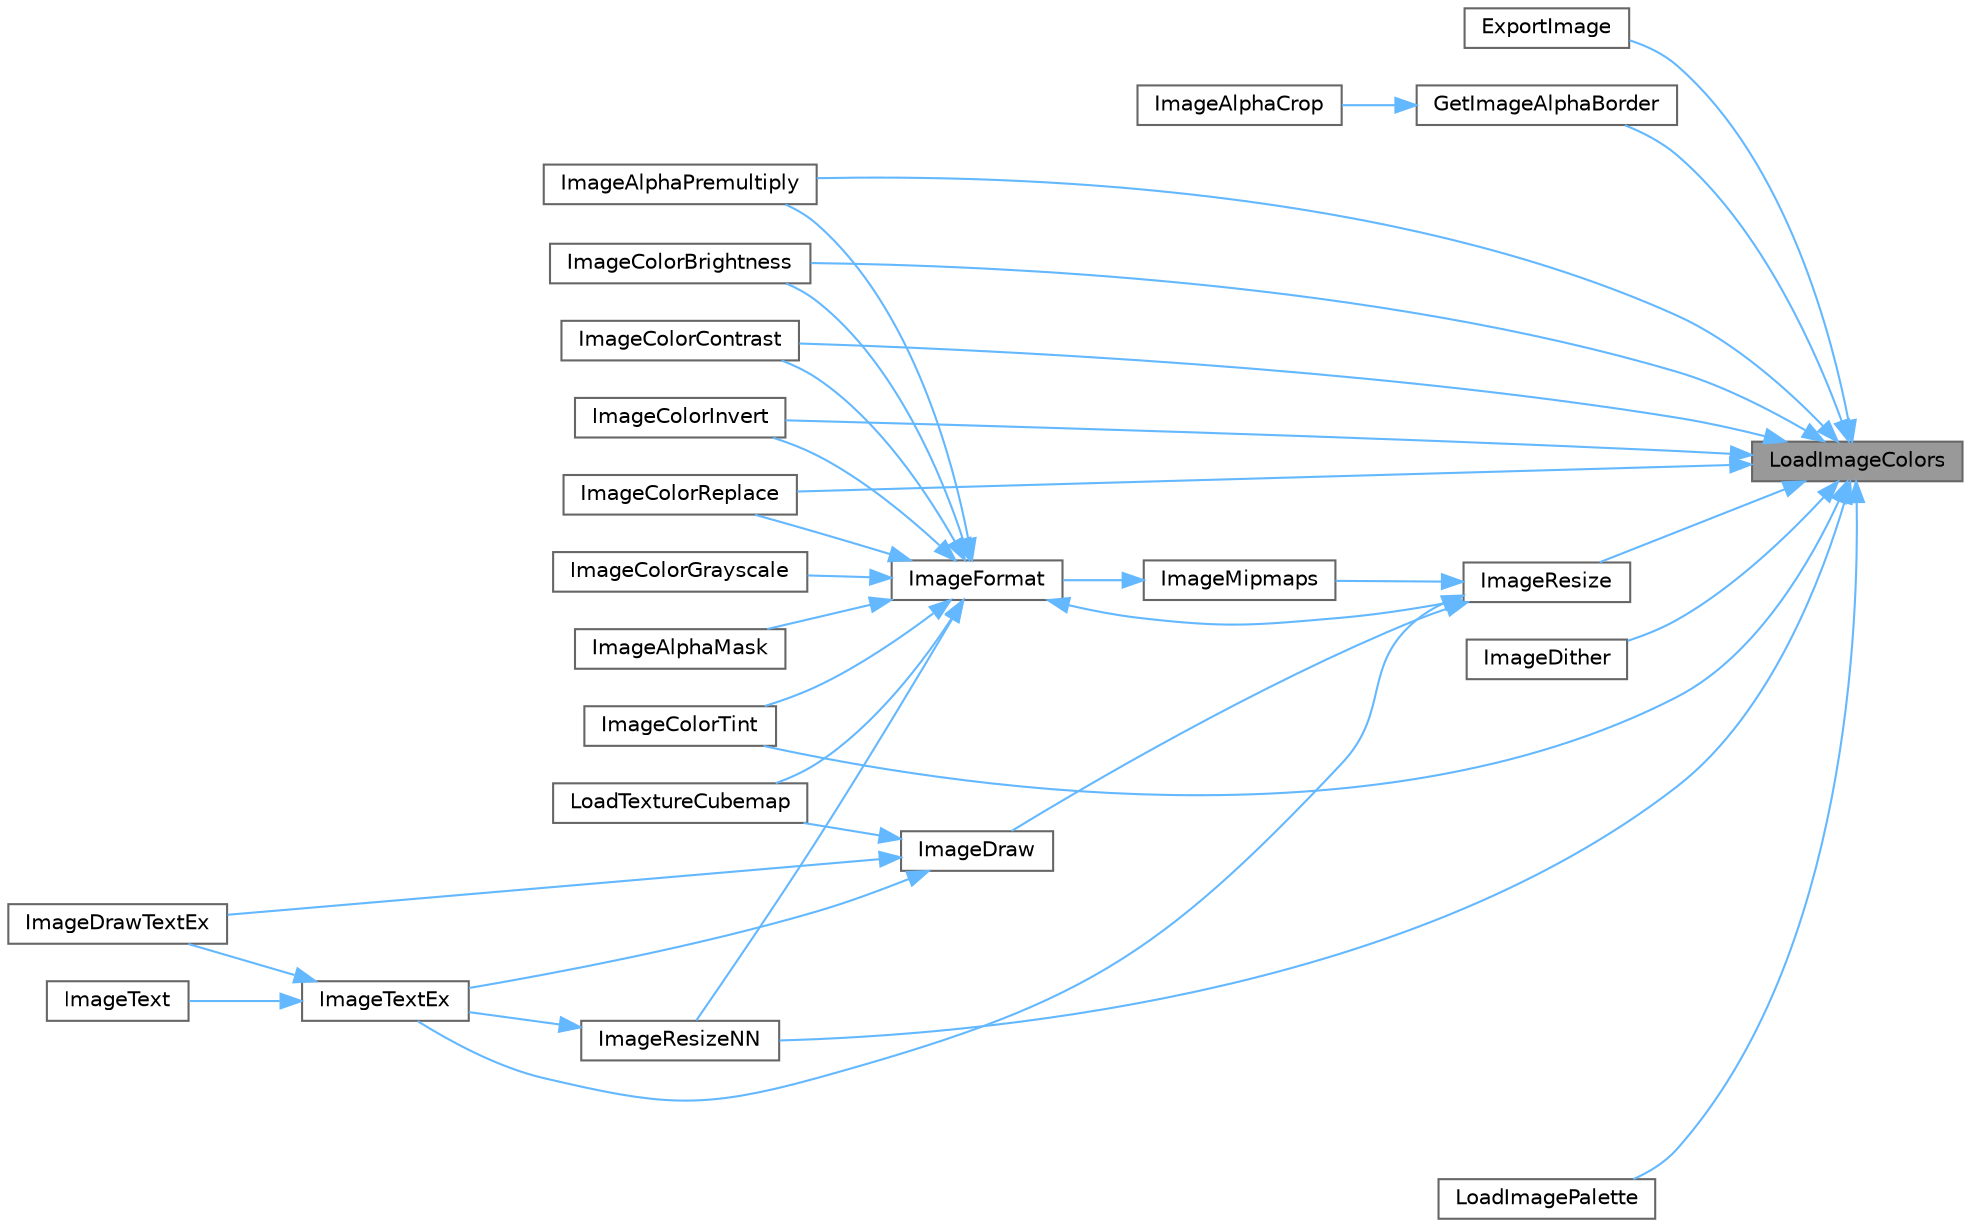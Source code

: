 digraph "LoadImageColors"
{
 // LATEX_PDF_SIZE
  bgcolor="transparent";
  edge [fontname=Helvetica,fontsize=10,labelfontname=Helvetica,labelfontsize=10];
  node [fontname=Helvetica,fontsize=10,shape=box,height=0.2,width=0.4];
  rankdir="RL";
  Node1 [id="Node000001",label="LoadImageColors",height=0.2,width=0.4,color="gray40", fillcolor="grey60", style="filled", fontcolor="black",tooltip=" "];
  Node1 -> Node2 [id="edge69_Node000001_Node000002",dir="back",color="steelblue1",style="solid",tooltip=" "];
  Node2 [id="Node000002",label="ExportImage",height=0.2,width=0.4,color="grey40", fillcolor="white", style="filled",URL="$_classes_2lib_2rtextures_8c.html#aac584c4be66eb5ed07b42aa48c1b054d",tooltip=" "];
  Node1 -> Node3 [id="edge70_Node000001_Node000003",dir="back",color="steelblue1",style="solid",tooltip=" "];
  Node3 [id="Node000003",label="GetImageAlphaBorder",height=0.2,width=0.4,color="grey40", fillcolor="white", style="filled",URL="$_classes_2lib_2rtextures_8c.html#a982f0b74c8e13de3b3e1dd36ebc59530",tooltip=" "];
  Node3 -> Node4 [id="edge71_Node000003_Node000004",dir="back",color="steelblue1",style="solid",tooltip=" "];
  Node4 [id="Node000004",label="ImageAlphaCrop",height=0.2,width=0.4,color="grey40", fillcolor="white", style="filled",URL="$_classes_2lib_2rtextures_8c.html#ae722602e34349230ad44874a56759b5e",tooltip=" "];
  Node1 -> Node5 [id="edge72_Node000001_Node000005",dir="back",color="steelblue1",style="solid",tooltip=" "];
  Node5 [id="Node000005",label="ImageAlphaPremultiply",height=0.2,width=0.4,color="grey40", fillcolor="white", style="filled",URL="$_classes_2lib_2rtextures_8c.html#aecf050cc1cddcaf8c1f28bcb73d50e0a",tooltip=" "];
  Node1 -> Node6 [id="edge73_Node000001_Node000006",dir="back",color="steelblue1",style="solid",tooltip=" "];
  Node6 [id="Node000006",label="ImageColorBrightness",height=0.2,width=0.4,color="grey40", fillcolor="white", style="filled",URL="$_classes_2lib_2rtextures_8c.html#abe62980cc5bc52d98931f3b44b0f2a5e",tooltip=" "];
  Node1 -> Node7 [id="edge74_Node000001_Node000007",dir="back",color="steelblue1",style="solid",tooltip=" "];
  Node7 [id="Node000007",label="ImageColorContrast",height=0.2,width=0.4,color="grey40", fillcolor="white", style="filled",URL="$_classes_2lib_2rtextures_8c.html#ae2e08a89a5fa2d8016379befa3dff1ab",tooltip=" "];
  Node1 -> Node8 [id="edge75_Node000001_Node000008",dir="back",color="steelblue1",style="solid",tooltip=" "];
  Node8 [id="Node000008",label="ImageColorInvert",height=0.2,width=0.4,color="grey40", fillcolor="white", style="filled",URL="$_classes_2lib_2rtextures_8c.html#ab1e8f3a278b3b0ef73db4d187923bcff",tooltip=" "];
  Node1 -> Node9 [id="edge76_Node000001_Node000009",dir="back",color="steelblue1",style="solid",tooltip=" "];
  Node9 [id="Node000009",label="ImageColorReplace",height=0.2,width=0.4,color="grey40", fillcolor="white", style="filled",URL="$_classes_2lib_2rtextures_8c.html#aa3a51b0cd0a0abb146158844cfafe1f5",tooltip=" "];
  Node1 -> Node10 [id="edge77_Node000001_Node000010",dir="back",color="steelblue1",style="solid",tooltip=" "];
  Node10 [id="Node000010",label="ImageColorTint",height=0.2,width=0.4,color="grey40", fillcolor="white", style="filled",URL="$_classes_2lib_2rtextures_8c.html#a473885b1d8e228a8d784f287ed866b26",tooltip=" "];
  Node1 -> Node11 [id="edge78_Node000001_Node000011",dir="back",color="steelblue1",style="solid",tooltip=" "];
  Node11 [id="Node000011",label="ImageDither",height=0.2,width=0.4,color="grey40", fillcolor="white", style="filled",URL="$_classes_2lib_2rtextures_8c.html#a43d40550a4c8cf403c2be44c91268952",tooltip=" "];
  Node1 -> Node12 [id="edge79_Node000001_Node000012",dir="back",color="steelblue1",style="solid",tooltip=" "];
  Node12 [id="Node000012",label="ImageResize",height=0.2,width=0.4,color="grey40", fillcolor="white", style="filled",URL="$_classes_2lib_2rtextures_8c.html#a8c3562e70fc7a85b202f19ff241d15b5",tooltip=" "];
  Node12 -> Node13 [id="edge80_Node000012_Node000013",dir="back",color="steelblue1",style="solid",tooltip=" "];
  Node13 [id="Node000013",label="ImageDraw",height=0.2,width=0.4,color="grey40", fillcolor="white", style="filled",URL="$_classes_2lib_2rtextures_8c.html#ac0388542cc773b0a71b222dca80b09e5",tooltip=" "];
  Node13 -> Node14 [id="edge81_Node000013_Node000014",dir="back",color="steelblue1",style="solid",tooltip=" "];
  Node14 [id="Node000014",label="ImageDrawTextEx",height=0.2,width=0.4,color="grey40", fillcolor="white", style="filled",URL="$_old_2_classes_2lib_2rtextures_8c.html#ada85a7f23a17a93b3f2a460b7ca2be7f",tooltip=" "];
  Node13 -> Node15 [id="edge82_Node000013_Node000015",dir="back",color="steelblue1",style="solid",tooltip=" "];
  Node15 [id="Node000015",label="ImageTextEx",height=0.2,width=0.4,color="grey40", fillcolor="white", style="filled",URL="$_classes_2lib_2rtextures_8c.html#aaa472c3a8288b6056e1b01a1f49a921d",tooltip=" "];
  Node15 -> Node14 [id="edge83_Node000015_Node000014",dir="back",color="steelblue1",style="solid",tooltip=" "];
  Node15 -> Node16 [id="edge84_Node000015_Node000016",dir="back",color="steelblue1",style="solid",tooltip=" "];
  Node16 [id="Node000016",label="ImageText",height=0.2,width=0.4,color="grey40", fillcolor="white", style="filled",URL="$_classes_2lib_2rtextures_8c.html#a0fbcbcad7adc4dfa7ca94aba69a64f67",tooltip=" "];
  Node13 -> Node17 [id="edge85_Node000013_Node000017",dir="back",color="steelblue1",style="solid",tooltip=" "];
  Node17 [id="Node000017",label="LoadTextureCubemap",height=0.2,width=0.4,color="grey40", fillcolor="white", style="filled",URL="$_classes_2lib_2rtextures_8c.html#ae18c61729f24ca6d9e7fc7ef2b79144b",tooltip=" "];
  Node12 -> Node18 [id="edge86_Node000012_Node000018",dir="back",color="steelblue1",style="solid",tooltip=" "];
  Node18 [id="Node000018",label="ImageMipmaps",height=0.2,width=0.4,color="grey40", fillcolor="white", style="filled",URL="$_classes_2lib_2rtextures_8c.html#a87978fcbd01a52de116c546a857c3c80",tooltip=" "];
  Node18 -> Node19 [id="edge87_Node000018_Node000019",dir="back",color="steelblue1",style="solid",tooltip=" "];
  Node19 [id="Node000019",label="ImageFormat",height=0.2,width=0.4,color="grey40", fillcolor="white", style="filled",URL="$_classes_2lib_2rtextures_8c.html#af1fcaa94648d56c197d773b140c3235f",tooltip=" "];
  Node19 -> Node20 [id="edge88_Node000019_Node000020",dir="back",color="steelblue1",style="solid",tooltip=" "];
  Node20 [id="Node000020",label="ImageAlphaMask",height=0.2,width=0.4,color="grey40", fillcolor="white", style="filled",URL="$_classes_2lib_2rtextures_8c.html#a8b473e10987b7ed4af34038059786b85",tooltip=" "];
  Node19 -> Node5 [id="edge89_Node000019_Node000005",dir="back",color="steelblue1",style="solid",tooltip=" "];
  Node19 -> Node6 [id="edge90_Node000019_Node000006",dir="back",color="steelblue1",style="solid",tooltip=" "];
  Node19 -> Node7 [id="edge91_Node000019_Node000007",dir="back",color="steelblue1",style="solid",tooltip=" "];
  Node19 -> Node21 [id="edge92_Node000019_Node000021",dir="back",color="steelblue1",style="solid",tooltip=" "];
  Node21 [id="Node000021",label="ImageColorGrayscale",height=0.2,width=0.4,color="grey40", fillcolor="white", style="filled",URL="$_classes_2lib_2rtextures_8c.html#a33a285a34d24b04de3232a4a03718955",tooltip=" "];
  Node19 -> Node8 [id="edge93_Node000019_Node000008",dir="back",color="steelblue1",style="solid",tooltip=" "];
  Node19 -> Node9 [id="edge94_Node000019_Node000009",dir="back",color="steelblue1",style="solid",tooltip=" "];
  Node19 -> Node10 [id="edge95_Node000019_Node000010",dir="back",color="steelblue1",style="solid",tooltip=" "];
  Node19 -> Node12 [id="edge96_Node000019_Node000012",dir="back",color="steelblue1",style="solid",tooltip=" "];
  Node19 -> Node22 [id="edge97_Node000019_Node000022",dir="back",color="steelblue1",style="solid",tooltip=" "];
  Node22 [id="Node000022",label="ImageResizeNN",height=0.2,width=0.4,color="grey40", fillcolor="white", style="filled",URL="$_classes_2lib_2rtextures_8c.html#ab47ece09cc35f84e1c714894144b7915",tooltip=" "];
  Node22 -> Node15 [id="edge98_Node000022_Node000015",dir="back",color="steelblue1",style="solid",tooltip=" "];
  Node19 -> Node17 [id="edge99_Node000019_Node000017",dir="back",color="steelblue1",style="solid",tooltip=" "];
  Node12 -> Node15 [id="edge100_Node000012_Node000015",dir="back",color="steelblue1",style="solid",tooltip=" "];
  Node1 -> Node22 [id="edge101_Node000001_Node000022",dir="back",color="steelblue1",style="solid",tooltip=" "];
  Node1 -> Node23 [id="edge102_Node000001_Node000023",dir="back",color="steelblue1",style="solid",tooltip=" "];
  Node23 [id="Node000023",label="LoadImagePalette",height=0.2,width=0.4,color="grey40", fillcolor="white", style="filled",URL="$_old_2_classes_2lib_2rtextures_8c.html#ae2c56295c8c6a759ab6b87b31156c857",tooltip=" "];
}
